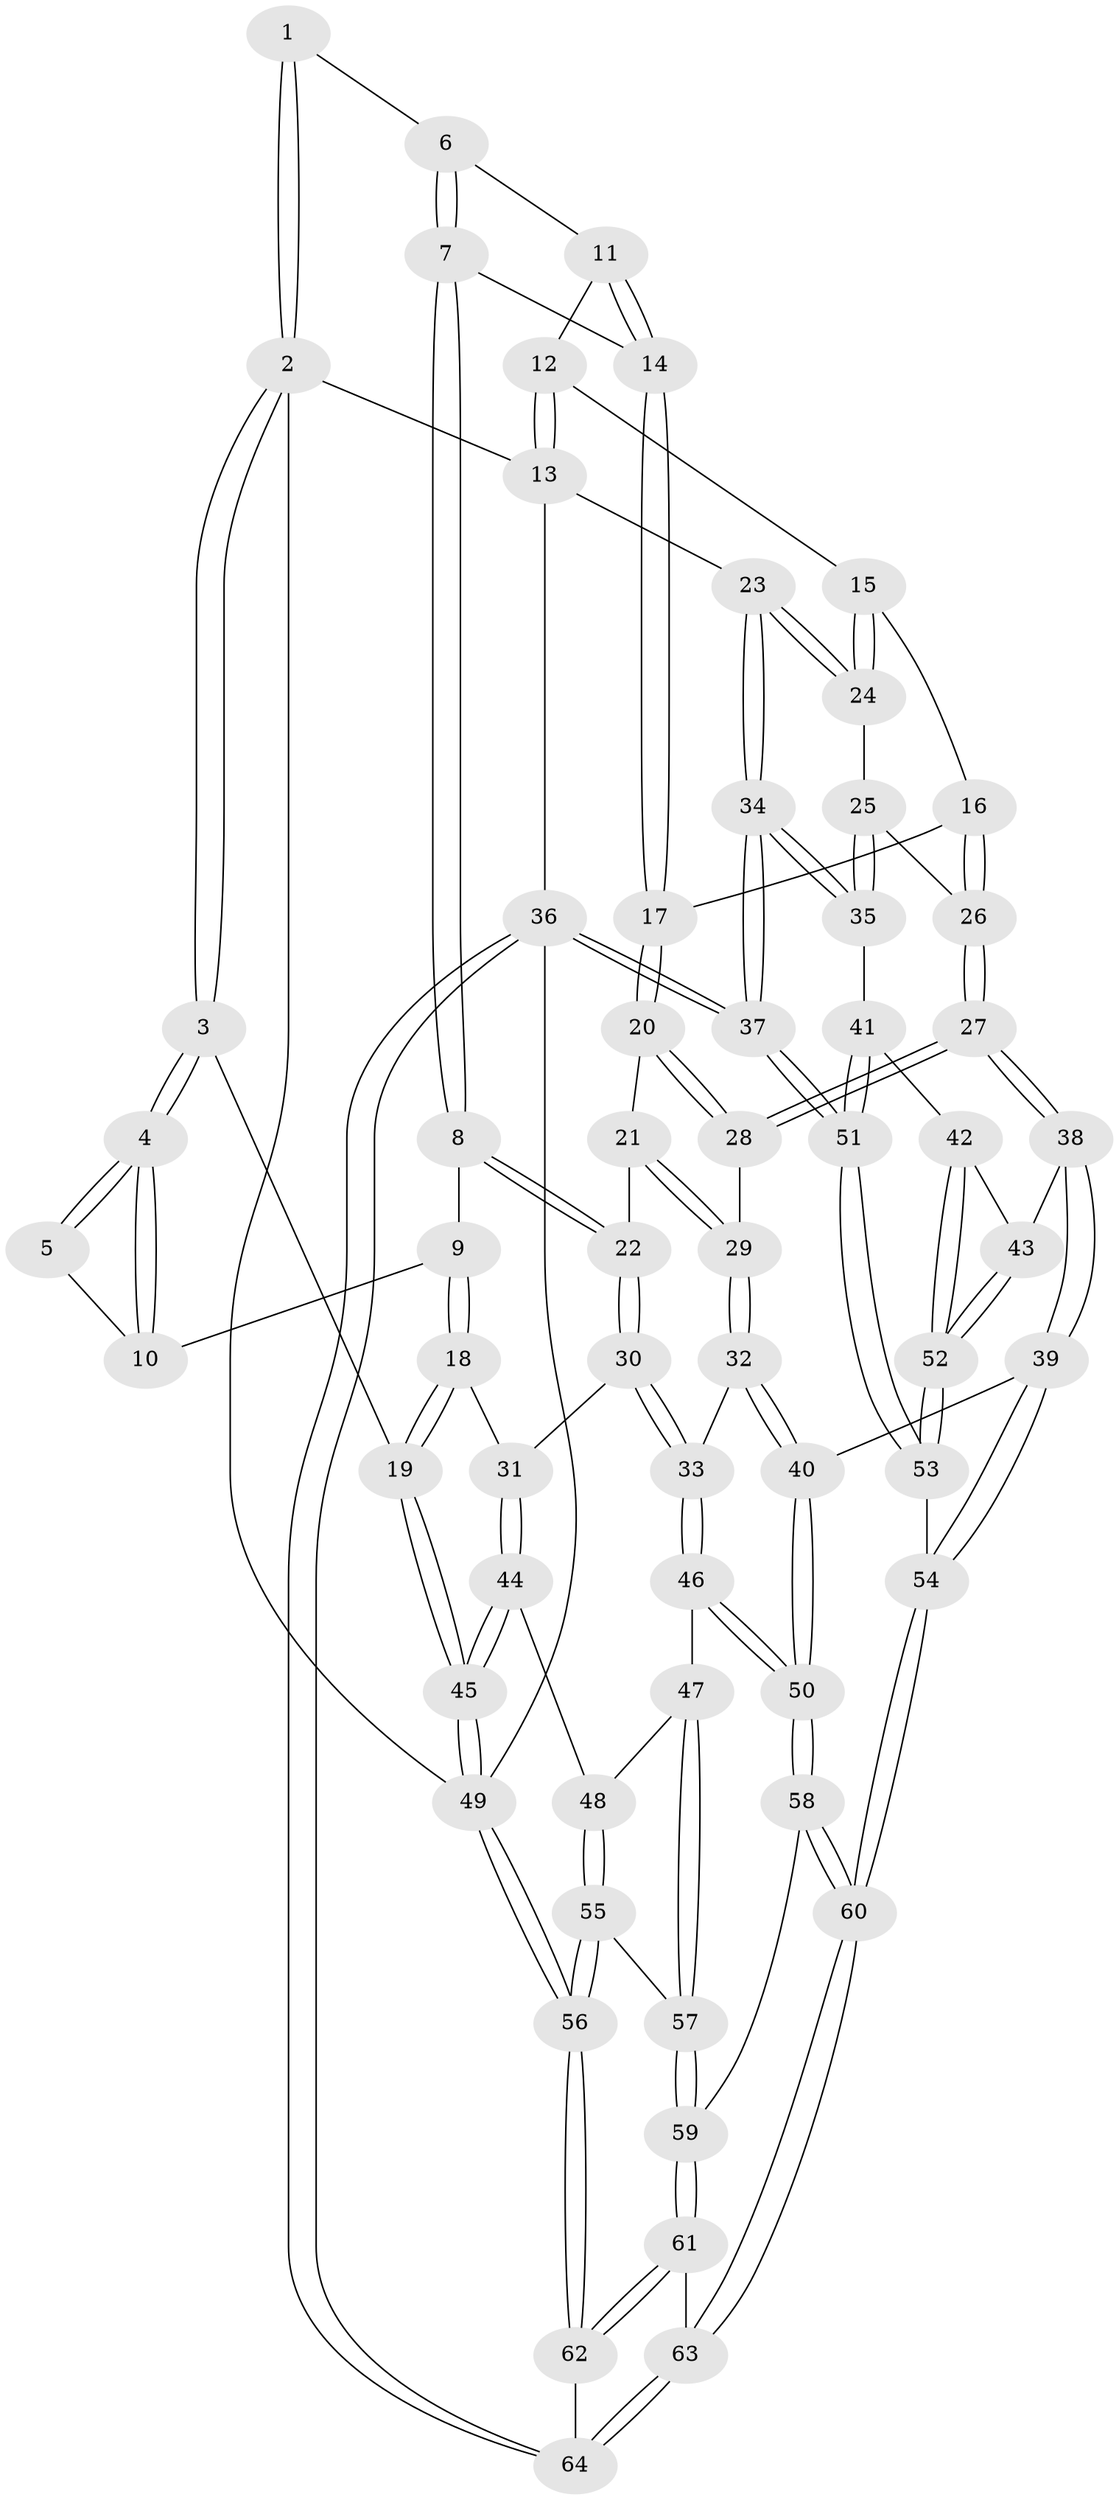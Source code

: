 // coarse degree distribution, {8: 0.04, 4: 0.36, 6: 0.04, 2: 0.08, 3: 0.24, 5: 0.24}
// Generated by graph-tools (version 1.1) at 2025/21/03/04/25 18:21:34]
// undirected, 64 vertices, 157 edges
graph export_dot {
graph [start="1"]
  node [color=gray90,style=filled];
  1 [pos="+0.23973325642906296+0"];
  2 [pos="+0+0"];
  3 [pos="+0+0.25231935706891584"];
  4 [pos="+0+0.21328662480549293"];
  5 [pos="+0.18048823227612912+0"];
  6 [pos="+0.4316664738856098+0"];
  7 [pos="+0.36349039401842553+0.2532831044256745"];
  8 [pos="+0.3444785094460071+0.30860767810221873"];
  9 [pos="+0.16514898803955586+0.12542133869742642"];
  10 [pos="+0.1613812305552738+0.1138056608893996"];
  11 [pos="+0.5803579936675929+0"];
  12 [pos="+0.8764007526367912+0"];
  13 [pos="+1+0"];
  14 [pos="+0.5867905976649833+0.15065661058438853"];
  15 [pos="+0.6927964823967963+0.3051491068727253"];
  16 [pos="+0.6438978684307428+0.31483797030118116"];
  17 [pos="+0.6377594260218457+0.31429978007135684"];
  18 [pos="+0.016475225523707674+0.40015834119077665"];
  19 [pos="+0+0.36820287091133264"];
  20 [pos="+0.5884846263927177+0.3389568377709003"];
  21 [pos="+0.4797622925167067+0.33292231863831295"];
  22 [pos="+0.3451008815728991+0.32045446613109163"];
  23 [pos="+1+0.16372135842416222"];
  24 [pos="+0.8297744902226877+0.3389090251262886"];
  25 [pos="+0.8192364681057414+0.4894734701201735"];
  26 [pos="+0.7151901663906626+0.5305858861558392"];
  27 [pos="+0.6822889449986581+0.5725214322654787"];
  28 [pos="+0.5771872701332147+0.4627522517505138"];
  29 [pos="+0.510666079745595+0.5326639525599296"];
  30 [pos="+0.27917727487962246+0.41497060625188836"];
  31 [pos="+0.11133262588397197+0.435449249270375"];
  32 [pos="+0.4707422321105012+0.5804693834459113"];
  33 [pos="+0.31605748972421827+0.4793411638888894"];
  34 [pos="+1+0.4776627088933453"];
  35 [pos="+0.9063539619097635+0.5768606736659732"];
  36 [pos="+1+1"];
  37 [pos="+1+1"];
  38 [pos="+0.676421033154014+0.5989757306193618"];
  39 [pos="+0.6303235543096983+0.6454107939080534"];
  40 [pos="+0.5147174649942289+0.6620633455427645"];
  41 [pos="+0.9009754973783484+0.5891746065339547"];
  42 [pos="+0.8647161082005931+0.6348230212297447"];
  43 [pos="+0.7032841977910655+0.6102747138675656"];
  44 [pos="+0.11179710029756683+0.5753295755554219"];
  45 [pos="+0+0.932589332954711"];
  46 [pos="+0.2885883097563886+0.6482160294415606"];
  47 [pos="+0.2862760613531157+0.6559348100149324"];
  48 [pos="+0.12762911544543956+0.6447288827829745"];
  49 [pos="+0+1"];
  50 [pos="+0.505333020916034+0.68241299979746"];
  51 [pos="+1+1"];
  52 [pos="+0.8348794373503573+0.7729414653003238"];
  53 [pos="+0.8327588996473185+0.8285873560383794"];
  54 [pos="+0.7422367433287319+0.8348559894774079"];
  55 [pos="+0.11565553638101381+0.7761481092036863"];
  56 [pos="+0+1"];
  57 [pos="+0.2882999904778383+0.7196745077079237"];
  58 [pos="+0.4764131146738203+0.7604535943915014"];
  59 [pos="+0.38921982824914847+0.8118414869671662"];
  60 [pos="+0.6419837642422471+0.9021145782988825"];
  61 [pos="+0.3520883446450283+0.9103418525623712"];
  62 [pos="+0.1580637280461155+1"];
  63 [pos="+0.6272418068686889+0.9504625194149067"];
  64 [pos="+0.6139652351346494+1"];
  1 -- 2;
  1 -- 2;
  1 -- 6;
  2 -- 3;
  2 -- 3;
  2 -- 13;
  2 -- 49;
  3 -- 4;
  3 -- 4;
  3 -- 19;
  4 -- 5;
  4 -- 5;
  4 -- 10;
  4 -- 10;
  5 -- 10;
  6 -- 7;
  6 -- 7;
  6 -- 11;
  7 -- 8;
  7 -- 8;
  7 -- 14;
  8 -- 9;
  8 -- 22;
  8 -- 22;
  9 -- 10;
  9 -- 18;
  9 -- 18;
  11 -- 12;
  11 -- 14;
  11 -- 14;
  12 -- 13;
  12 -- 13;
  12 -- 15;
  13 -- 23;
  13 -- 36;
  14 -- 17;
  14 -- 17;
  15 -- 16;
  15 -- 24;
  15 -- 24;
  16 -- 17;
  16 -- 26;
  16 -- 26;
  17 -- 20;
  17 -- 20;
  18 -- 19;
  18 -- 19;
  18 -- 31;
  19 -- 45;
  19 -- 45;
  20 -- 21;
  20 -- 28;
  20 -- 28;
  21 -- 22;
  21 -- 29;
  21 -- 29;
  22 -- 30;
  22 -- 30;
  23 -- 24;
  23 -- 24;
  23 -- 34;
  23 -- 34;
  24 -- 25;
  25 -- 26;
  25 -- 35;
  25 -- 35;
  26 -- 27;
  26 -- 27;
  27 -- 28;
  27 -- 28;
  27 -- 38;
  27 -- 38;
  28 -- 29;
  29 -- 32;
  29 -- 32;
  30 -- 31;
  30 -- 33;
  30 -- 33;
  31 -- 44;
  31 -- 44;
  32 -- 33;
  32 -- 40;
  32 -- 40;
  33 -- 46;
  33 -- 46;
  34 -- 35;
  34 -- 35;
  34 -- 37;
  34 -- 37;
  35 -- 41;
  36 -- 37;
  36 -- 37;
  36 -- 64;
  36 -- 64;
  36 -- 49;
  37 -- 51;
  37 -- 51;
  38 -- 39;
  38 -- 39;
  38 -- 43;
  39 -- 40;
  39 -- 54;
  39 -- 54;
  40 -- 50;
  40 -- 50;
  41 -- 42;
  41 -- 51;
  41 -- 51;
  42 -- 43;
  42 -- 52;
  42 -- 52;
  43 -- 52;
  43 -- 52;
  44 -- 45;
  44 -- 45;
  44 -- 48;
  45 -- 49;
  45 -- 49;
  46 -- 47;
  46 -- 50;
  46 -- 50;
  47 -- 48;
  47 -- 57;
  47 -- 57;
  48 -- 55;
  48 -- 55;
  49 -- 56;
  49 -- 56;
  50 -- 58;
  50 -- 58;
  51 -- 53;
  51 -- 53;
  52 -- 53;
  52 -- 53;
  53 -- 54;
  54 -- 60;
  54 -- 60;
  55 -- 56;
  55 -- 56;
  55 -- 57;
  56 -- 62;
  56 -- 62;
  57 -- 59;
  57 -- 59;
  58 -- 59;
  58 -- 60;
  58 -- 60;
  59 -- 61;
  59 -- 61;
  60 -- 63;
  60 -- 63;
  61 -- 62;
  61 -- 62;
  61 -- 63;
  62 -- 64;
  63 -- 64;
  63 -- 64;
}
